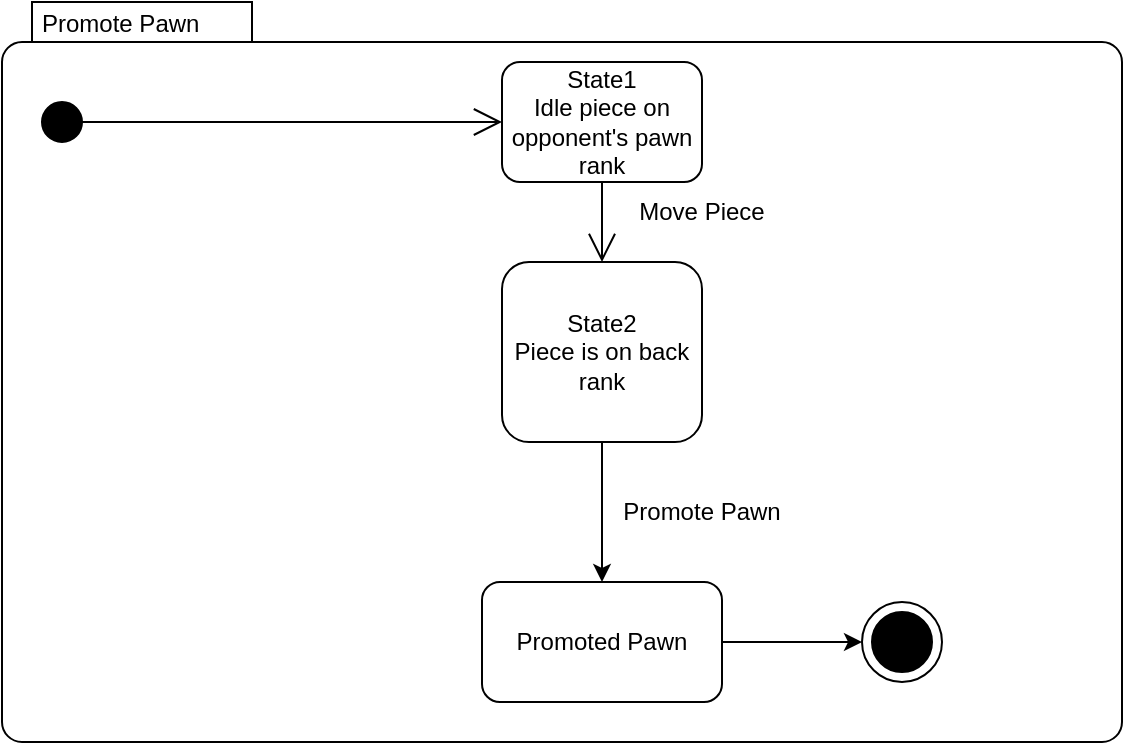 <mxfile version="15.9.1" type="device"><diagram id="cUpAXLYChWtmLemJKg4O" name="Page-1"><mxGraphModel dx="1278" dy="585" grid="1" gridSize="10" guides="1" tooltips="1" connect="1" arrows="1" fold="1" page="1" pageScale="1" pageWidth="850" pageHeight="1100" math="0" shadow="0"><root><mxCell id="0"/><mxCell id="1" parent="0"/><mxCell id="tQqXhpZv3QdTDvKaZVaB-1" value="Promote Pawn" style="shape=mxgraph.sysml.compState;align=left;verticalAlign=top;spacingTop=-3;spacingLeft=18;strokeWidth=1;recursiveResize=0;" vertex="1" parent="1"><mxGeometry x="100" y="110" width="560" height="370" as="geometry"/></mxCell><mxCell id="tQqXhpZv3QdTDvKaZVaB-2" value="" style="shape=ellipse;html=1;fillColor=#000000;verticalLabelPosition=bottom;labelBackgroundColor=#ffffff;verticalAlign=top;" vertex="1" parent="tQqXhpZv3QdTDvKaZVaB-1"><mxGeometry x="20" y="50" width="20" height="20" as="geometry"/></mxCell><mxCell id="tQqXhpZv3QdTDvKaZVaB-3" value="State1&lt;br&gt;Idle piece on opponent's pawn rank" style="strokeColor=inherit;fillColor=inherit;gradientColor=inherit;shape=rect;html=1;rounded=1;whiteSpace=wrap;align=center;" vertex="1" parent="tQqXhpZv3QdTDvKaZVaB-1"><mxGeometry x="250" y="30" width="100" height="60" as="geometry"/></mxCell><mxCell id="tQqXhpZv3QdTDvKaZVaB-4" value="" style="edgeStyle=orthogonalEdgeStyle;rounded=0;orthogonalLoop=1;jettySize=auto;html=1;" edge="1" parent="tQqXhpZv3QdTDvKaZVaB-1" source="tQqXhpZv3QdTDvKaZVaB-5" target="tQqXhpZv3QdTDvKaZVaB-9"><mxGeometry relative="1" as="geometry"/></mxCell><mxCell id="tQqXhpZv3QdTDvKaZVaB-5" value="State2&lt;br&gt;Piece is on back rank" style="strokeColor=inherit;fillColor=inherit;gradientColor=inherit;shape=rect;html=1;rounded=1;whiteSpace=wrap;align=center;" vertex="1" parent="tQqXhpZv3QdTDvKaZVaB-1"><mxGeometry x="250" y="130" width="100" height="90" as="geometry"/></mxCell><mxCell id="tQqXhpZv3QdTDvKaZVaB-6" value="" style="strokeColor=inherit;fillColor=inherit;gradientColor=inherit;edgeStyle=none;html=1;endArrow=open;endSize=12;rounded=0;" edge="1" parent="tQqXhpZv3QdTDvKaZVaB-1" source="tQqXhpZv3QdTDvKaZVaB-2" target="tQqXhpZv3QdTDvKaZVaB-3"><mxGeometry relative="1" as="geometry"/></mxCell><mxCell id="tQqXhpZv3QdTDvKaZVaB-7" value="" style="strokeColor=inherit;fillColor=inherit;gradientColor=inherit;edgeStyle=none;html=1;endArrow=open;endSize=12;rounded=0;" edge="1" parent="tQqXhpZv3QdTDvKaZVaB-1" source="tQqXhpZv3QdTDvKaZVaB-3" target="tQqXhpZv3QdTDvKaZVaB-5"><mxGeometry relative="1" as="geometry"/></mxCell><mxCell id="tQqXhpZv3QdTDvKaZVaB-8" value="" style="edgeStyle=orthogonalEdgeStyle;rounded=0;orthogonalLoop=1;jettySize=auto;html=1;" edge="1" parent="tQqXhpZv3QdTDvKaZVaB-1" source="tQqXhpZv3QdTDvKaZVaB-9" target="tQqXhpZv3QdTDvKaZVaB-10"><mxGeometry relative="1" as="geometry"/></mxCell><mxCell id="tQqXhpZv3QdTDvKaZVaB-9" value="Promoted Pawn" style="rounded=1;whiteSpace=wrap;html=1;" vertex="1" parent="tQqXhpZv3QdTDvKaZVaB-1"><mxGeometry x="240" y="290" width="120" height="60" as="geometry"/></mxCell><mxCell id="tQqXhpZv3QdTDvKaZVaB-10" value="" style="shape=mxgraph.sysml.actFinal;html=1;verticalLabelPosition=bottom;labelBackgroundColor=#ffffff;verticalAlign=top;" vertex="1" parent="tQqXhpZv3QdTDvKaZVaB-1"><mxGeometry x="430" y="300" width="40" height="40" as="geometry"/></mxCell><mxCell id="tQqXhpZv3QdTDvKaZVaB-11" value="Promote Pawn" style="text;html=1;strokeColor=none;fillColor=none;align=center;verticalAlign=middle;whiteSpace=wrap;rounded=0;" vertex="1" parent="tQqXhpZv3QdTDvKaZVaB-1"><mxGeometry x="300" y="240" width="100" height="30" as="geometry"/></mxCell><mxCell id="tQqXhpZv3QdTDvKaZVaB-12" value="Move Piece" style="text;html=1;strokeColor=none;fillColor=none;align=center;verticalAlign=middle;whiteSpace=wrap;rounded=0;" vertex="1" parent="tQqXhpZv3QdTDvKaZVaB-1"><mxGeometry x="300" y="90" width="100" height="30" as="geometry"/></mxCell></root></mxGraphModel></diagram></mxfile>